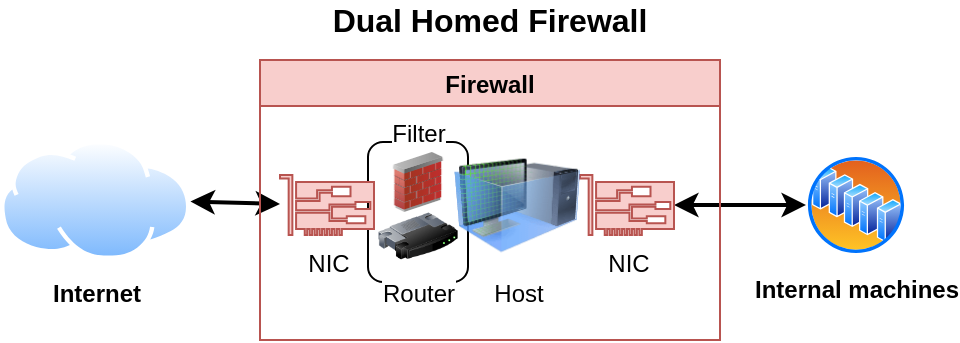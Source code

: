 <mxfile version="13.3.5" type="device"><diagram id="tRXOLNqXWBlc7jKZQ5Pa" name="Page-1"><mxGraphModel dx="1301" dy="965" grid="1" gridSize="10" guides="1" tooltips="1" connect="1" arrows="1" fold="1" page="1" pageScale="1" pageWidth="827" pageHeight="1169" math="0" shadow="0"><root><mxCell id="0"/><mxCell id="1" parent="0"/><mxCell id="RiFHfGVvXEhFfZO7OwLg-2" value="Internet" style="aspect=fixed;perimeter=ellipsePerimeter;html=1;align=center;shadow=0;dashed=0;spacingTop=3;image;image=img/lib/active_directory/internet_cloud.svg;fontStyle=1" vertex="1" parent="1"><mxGeometry x="30" y="80" width="95.24" height="60" as="geometry"/></mxCell><mxCell id="RiFHfGVvXEhFfZO7OwLg-3" value="Internal machines" style="aspect=fixed;perimeter=ellipsePerimeter;html=1;align=center;shadow=0;dashed=0;spacingTop=3;image;image=img/lib/active_directory/server_farm.svg;fontStyle=1" vertex="1" parent="1"><mxGeometry x="433" y="87.5" width="50" height="50" as="geometry"/></mxCell><mxCell id="RiFHfGVvXEhFfZO7OwLg-4" value="" style="endArrow=classic;startArrow=classic;html=1;strokeWidth=2;" edge="1" parent="1" source="RiFHfGVvXEhFfZO7OwLg-37" target="RiFHfGVvXEhFfZO7OwLg-3"><mxGeometry width="50" height="50" relative="1" as="geometry"><mxPoint x="387.0" y="113.446" as="sourcePoint"/><mxPoint x="370" y="110" as="targetPoint"/></mxGeometry></mxCell><mxCell id="RiFHfGVvXEhFfZO7OwLg-5" value="" style="endArrow=classic;startArrow=classic;html=1;strokeWidth=2;" edge="1" parent="1" source="RiFHfGVvXEhFfZO7OwLg-2" target="RiFHfGVvXEhFfZO7OwLg-6"><mxGeometry width="50" height="50" relative="1" as="geometry"><mxPoint x="310" y="100" as="sourcePoint"/><mxPoint x="250" y="90" as="targetPoint"/></mxGeometry></mxCell><mxCell id="RiFHfGVvXEhFfZO7OwLg-9" value="&lt;b&gt;&lt;font style=&quot;font-size: 16px&quot;&gt;Dual Homed Firewall&lt;/font&gt;&lt;/b&gt;" style="text;html=1;strokeColor=none;fillColor=none;align=center;verticalAlign=middle;whiteSpace=wrap;rounded=0;" vertex="1" parent="1"><mxGeometry x="160" y="10" width="230" height="20" as="geometry"/></mxCell><mxCell id="RiFHfGVvXEhFfZO7OwLg-34" value="Firewall" style="swimlane;fillColor=#f8cecc;strokeColor=#b85450;" vertex="1" parent="1"><mxGeometry x="160" y="40" width="230" height="140" as="geometry"/></mxCell><mxCell id="RiFHfGVvXEhFfZO7OwLg-37" value="NIC" style="pointerEvents=1;shadow=0;dashed=0;html=1;strokeColor=#b85450;fillColor=#f8cecc;labelPosition=center;verticalLabelPosition=bottom;verticalAlign=top;outlineConnect=0;align=center;shape=mxgraph.office.devices.nic;" vertex="1" parent="RiFHfGVvXEhFfZO7OwLg-34"><mxGeometry x="160" y="57.5" width="47" height="30" as="geometry"/></mxCell><mxCell id="RiFHfGVvXEhFfZO7OwLg-87" value="" style="group" vertex="1" connectable="0" parent="RiFHfGVvXEhFfZO7OwLg-34"><mxGeometry x="54" y="41" width="50" height="70" as="geometry"/></mxCell><mxCell id="RiFHfGVvXEhFfZO7OwLg-88" value="" style="group" vertex="1" connectable="0" parent="RiFHfGVvXEhFfZO7OwLg-87"><mxGeometry width="50" height="70" as="geometry"/></mxCell><mxCell id="RiFHfGVvXEhFfZO7OwLg-89" value="" style="rounded=1;whiteSpace=wrap;html=1;align=center;" vertex="1" parent="RiFHfGVvXEhFfZO7OwLg-88"><mxGeometry width="50" height="70" as="geometry"/></mxCell><mxCell id="RiFHfGVvXEhFfZO7OwLg-90" value="Filter" style="image;html=1;labelBackgroundColor=#ffffff;image=img/lib/clip_art/networking/Firewall_02_128x128.png;fontStyle=0;labelPosition=center;verticalLabelPosition=top;align=center;verticalAlign=bottom;" vertex="1" parent="RiFHfGVvXEhFfZO7OwLg-88"><mxGeometry x="2.75" y="5" width="44.5" height="30" as="geometry"/></mxCell><mxCell id="RiFHfGVvXEhFfZO7OwLg-91" value="Router" style="image;html=1;labelBackgroundColor=#ffffff;image=img/lib/clip_art/networking/Router_128x128.png;labelPosition=center;verticalLabelPosition=bottom;align=center;verticalAlign=top;" vertex="1" parent="RiFHfGVvXEhFfZO7OwLg-88"><mxGeometry x="5.0" y="32" width="40" height="30" as="geometry"/></mxCell><mxCell id="RiFHfGVvXEhFfZO7OwLg-6" value="NIC" style="pointerEvents=1;shadow=0;dashed=0;html=1;strokeColor=#b85450;fillColor=#f8cecc;labelPosition=center;verticalLabelPosition=bottom;verticalAlign=top;outlineConnect=0;align=center;shape=mxgraph.office.devices.nic;" vertex="1" parent="RiFHfGVvXEhFfZO7OwLg-34"><mxGeometry x="10" y="57.5" width="47" height="30" as="geometry"/></mxCell><mxCell id="RiFHfGVvXEhFfZO7OwLg-30" value="Host" style="image;html=1;labelBackgroundColor=#ffffff;image=img/lib/clip_art/computers/Virtual_Machine_128x128.png;fontStyle=0" vertex="1" parent="RiFHfGVvXEhFfZO7OwLg-34"><mxGeometry x="97" y="42.5" width="63" height="60" as="geometry"/></mxCell></root></mxGraphModel></diagram></mxfile>